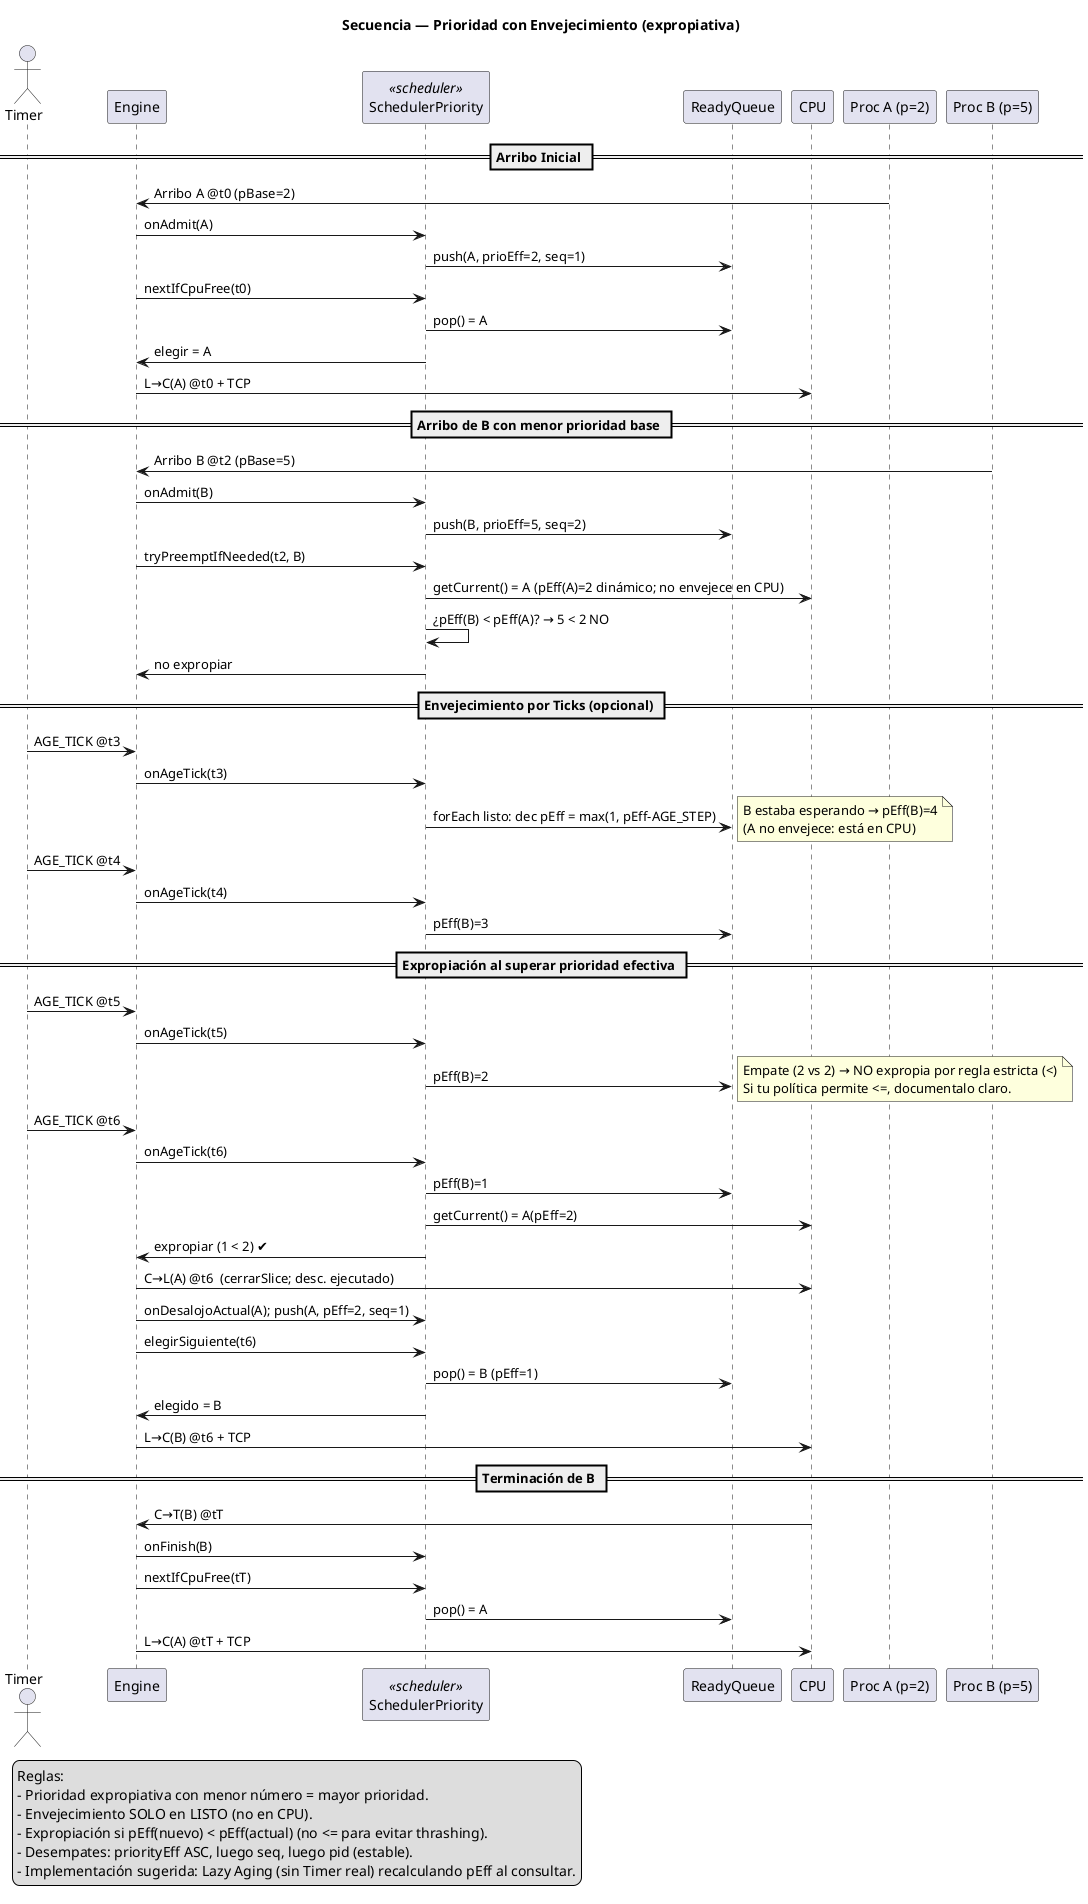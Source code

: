@startuml 08-secuencia-priority-aging
title Secuencia — Prioridad con Envejecimiento (expropiativa)

actor "Timer" as T
participant "Engine" as E
participant "SchedulerPriority" as S <<scheduler>>
participant "ReadyQueue" as RQ
participant "CPU" as CPU
participant "Proc A (p=2)" as A
participant "Proc B (p=5)" as B

' --- Convención ---
' Menor número = mayor prioridad (p=1 > p=2 > p=5)
' Envejecimiento: cada AGE_TICK de espera en LISTO reduce prioridad efectiva en AGE_STEP (con mínimo p=1)
' Desempate: (priorityEff ASC, seq ASC, pid ASC)

== Arribo Inicial ==
A -> E: Arribo A @t0 (pBase=2)
E -> S: onAdmit(A)
S -> RQ: push(A, prioEff=2, seq=1)
E -> S: nextIfCpuFree(t0)
S -> RQ: pop() = A
S -> E: elegir = A
E -> CPU: L→C(A) @t0 + TCP

== Arribo de B con menor prioridad base ==
B -> E: Arribo B @t2 (pBase=5)
E -> S: onAdmit(B)
S -> RQ: push(B, prioEff=5, seq=2)
E -> S: tryPreemptIfNeeded(t2, B)
S -> CPU: getCurrent() = A (pEff(A)=2 dinámico; no envejece en CPU)
S -> S: ¿pEff(B) < pEff(A)? → 5 < 2 NO
S -> E: no expropiar

== Envejecimiento por Ticks (opcional) ==
T -> E: AGE_TICK @t3
E -> S: onAgeTick(t3)
S -> RQ: forEach listo: dec pEff = max(1, pEff-AGE_STEP)
note right: B estaba esperando → pEff(B)=4\n(A no envejece: está en CPU)

T -> E: AGE_TICK @t4
E -> S: onAgeTick(t4)
S -> RQ: pEff(B)=3

== Expropiación al superar prioridad efectiva ==
T -> E: AGE_TICK @t5
E -> S: onAgeTick(t5)
S -> RQ: pEff(B)=2
note right: Empate (2 vs 2) → NO expropia por regla estricta (<)\nSi tu política permite <=, documentalo claro.

T -> E: AGE_TICK @t6
E -> S: onAgeTick(t6)
S -> RQ: pEff(B)=1
S -> CPU: getCurrent() = A(pEff=2)
S -> E: expropiar (1 < 2) ✔
E -> CPU: C→L(A) @t6  (cerrarSlice; desc. ejecutado)
E -> S: onDesalojoActual(A); push(A, pEff=2, seq=1)
E -> S: elegirSiguiente(t6)
S -> RQ: pop() = B (pEff=1)
S -> E: elegido = B
E -> CPU: L→C(B) @t6 + TCP

== Terminación de B ==
CPU -> E: C→T(B) @tT
E -> S: onFinish(B)
E -> S: nextIfCpuFree(tT)
S -> RQ: pop() = A
E -> CPU: L→C(A) @tT + TCP

' --- Variante sin Timer (Lazy Aging) ---
' En lugar de onAgeTick, el scheduler puede recalcular pEff usando:
' pEff(t) = max(1, pBase - floor( (t - tReady) / AGE_QUANTUM ) * AGE_STEP )
' Se evalúa en onAdmit/onReady/compareForPreemption/next()

legend left
Reglas:
- Prioridad expropiativa con menor número = mayor prioridad.
- Envejecimiento SOLO en LISTO (no en CPU).
- Expropiación si pEff(nuevo) < pEff(actual) (no <= para evitar thrashing).
- Desempates: priorityEff ASC, luego seq, luego pid (estable).
- Implementación sugerida: Lazy Aging (sin Timer real) recalculando pEff al consultar.
endlegend
@enduml
